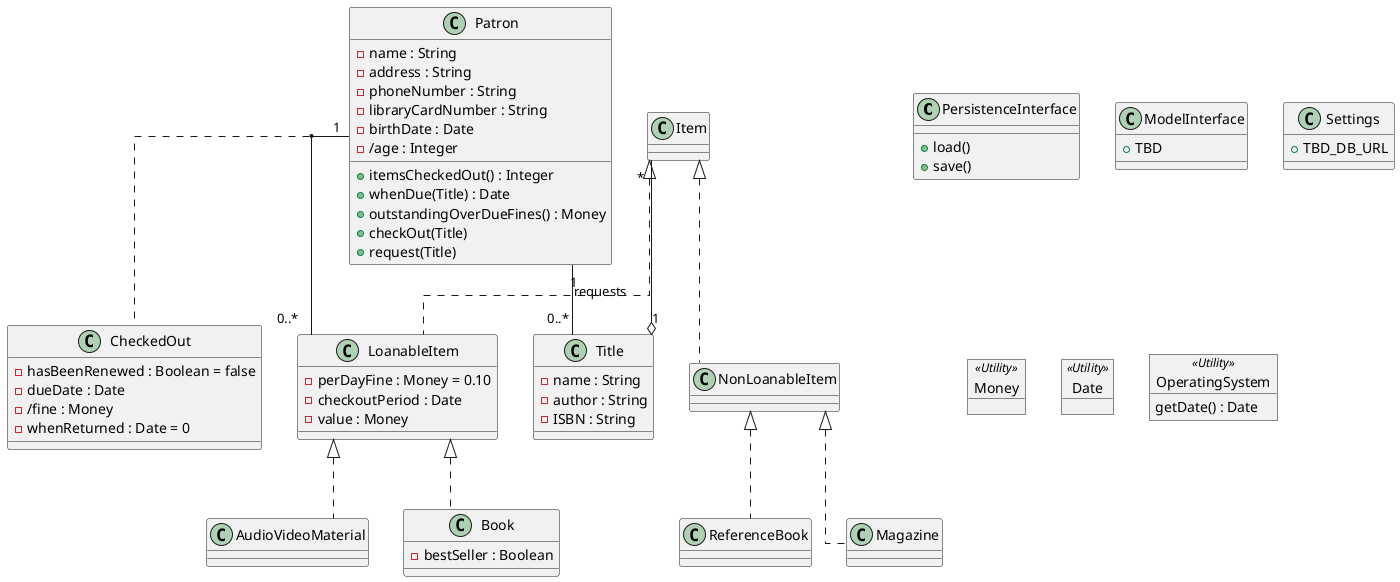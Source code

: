 @startuml
skinparam linetype ortho
skinparam shadowing false
' skinparam monochrome true

' skinparam ranksep 20
' skinparam dpi 150
' skinparam arrowThickness 0.7
' skinparam packageTitleAlignment left
' skinparam usecaseBorderThickness 0.4
' skinparam defaultFontSize 12
' skinparam rectangleBorderThickness 1

' How should this work? Basically just Flask-SQLAlchemy?
class PersistenceInterface {
  + load()
  + save()
}

' Is this the SQLAlchemy model?
class ModelInterface {
  + TBD
}


class Settings {
  + TBD_DB_URL
}


class Patron {
  - name : String
  - address : String
  - phoneNumber : String
  - libraryCardNumber : String
  - birthDate : Date
  - /age : Integer
  + itemsCheckedOut() : Integer
  + whenDue(Title) : Date
  + outstandingOverDueFines() : Money
  + checkOut(Title)
  + request(Title)
}
class CheckedOut {
  - hasBeenRenewed : Boolean = false
  - dueDate : Date
  - /fine : Money
  - whenReturned : Date = 0
}
class Title {
  - name : String
  - author : String
  - ISBN : String
}

' NOTE: I think this should be "1" Patron per any number of titles, not "*-*"
Patron "1" -down- "0..*" Title : requests
Patron "1" - "0..*" LoanableItem
(Patron, LoanableItem) . CheckedOut

class Item
Item "*" -down-o "1" Title

together {
  class NonLoanableItem implements Item
  class ReferenceBook implements NonLoanableItem
  class Magazine implements NonLoanableItem
}

together {
    class LoanableItem implements Item {
        - perDayFine : Money = 0.10
        - checkoutPeriod : Date
        - value : Money
    }
    class Book implements LoanableItem {
        - bestSeller : Boolean
    }
    class AudioVideoMaterial implements LoanableItem
}

together {
  object Money <<Utility>>
  object Date <<Utility>>
  object OperatingSystem <<Utility>> {
      getDate() : Date
  }
}

@enduml
